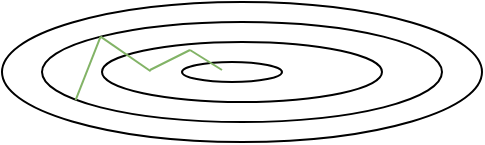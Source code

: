 <mxfile version="18.0.2" type="device"><diagram id="9fiFgmO__VTTDNhvQMT8" name="Page-1"><mxGraphModel dx="278" dy="266" grid="1" gridSize="10" guides="1" tooltips="1" connect="1" arrows="1" fold="1" page="1" pageScale="1" pageWidth="827" pageHeight="1169" math="0" shadow="0"><root><mxCell id="0"/><mxCell id="1" parent="0"/><mxCell id="1JTzssq4bl3NfbaDkfXz-101" value="" style="ellipse;whiteSpace=wrap;html=1;fillColor=none;" vertex="1" parent="1"><mxGeometry x="260" y="280" width="50" height="10" as="geometry"/></mxCell><mxCell id="1JTzssq4bl3NfbaDkfXz-97" value="" style="ellipse;whiteSpace=wrap;html=1;fillColor=none;" vertex="1" parent="1"><mxGeometry x="170" y="250" width="240" height="70" as="geometry"/></mxCell><mxCell id="1JTzssq4bl3NfbaDkfXz-99" value="" style="ellipse;whiteSpace=wrap;html=1;fillColor=none;" vertex="1" parent="1"><mxGeometry x="190" y="260" width="200" height="50" as="geometry"/></mxCell><mxCell id="1JTzssq4bl3NfbaDkfXz-100" value="" style="ellipse;whiteSpace=wrap;html=1;fillColor=none;" vertex="1" parent="1"><mxGeometry x="220" y="270" width="140" height="30" as="geometry"/></mxCell><mxCell id="1JTzssq4bl3NfbaDkfXz-103" value="" style="endArrow=none;html=1;rounded=0;exitX=0.084;exitY=0.782;exitDx=0;exitDy=0;entryX=0;entryY=0;entryDx=0;entryDy=0;exitPerimeter=0;fillColor=#d5e8d4;strokeColor=#82b366;" edge="1" parent="1" source="1JTzssq4bl3NfbaDkfXz-99" target="1JTzssq4bl3NfbaDkfXz-99"><mxGeometry width="50" height="50" relative="1" as="geometry"><mxPoint x="240" y="300" as="sourcePoint"/><mxPoint x="290" y="250" as="targetPoint"/></mxGeometry></mxCell><mxCell id="1JTzssq4bl3NfbaDkfXz-109" value="" style="endArrow=none;html=1;rounded=0;exitX=0;exitY=0;exitDx=0;exitDy=0;fillColor=#d5e8d4;strokeColor=#82b366;" edge="1" parent="1" source="1JTzssq4bl3NfbaDkfXz-99"><mxGeometry width="50" height="50" relative="1" as="geometry"><mxPoint x="219.289" y="278.322" as="sourcePoint"/><mxPoint x="244.324" y="284.633" as="targetPoint"/></mxGeometry></mxCell><mxCell id="1JTzssq4bl3NfbaDkfXz-110" value="" style="endArrow=none;html=1;rounded=0;fillColor=#d5e8d4;strokeColor=#82b366;" edge="1" parent="1"><mxGeometry width="50" height="50" relative="1" as="geometry"><mxPoint x="264" y="274" as="sourcePoint"/><mxPoint x="244" y="284" as="targetPoint"/><Array as="points"/></mxGeometry></mxCell><mxCell id="1JTzssq4bl3NfbaDkfXz-111" value="" style="endArrow=none;html=1;rounded=0;fillColor=#d5e8d4;strokeColor=#82b366;" edge="1" parent="1"><mxGeometry width="50" height="50" relative="1" as="geometry"><mxPoint x="280" y="284" as="sourcePoint"/><mxPoint x="264" y="274" as="targetPoint"/><Array as="points"/></mxGeometry></mxCell></root></mxGraphModel></diagram></mxfile>